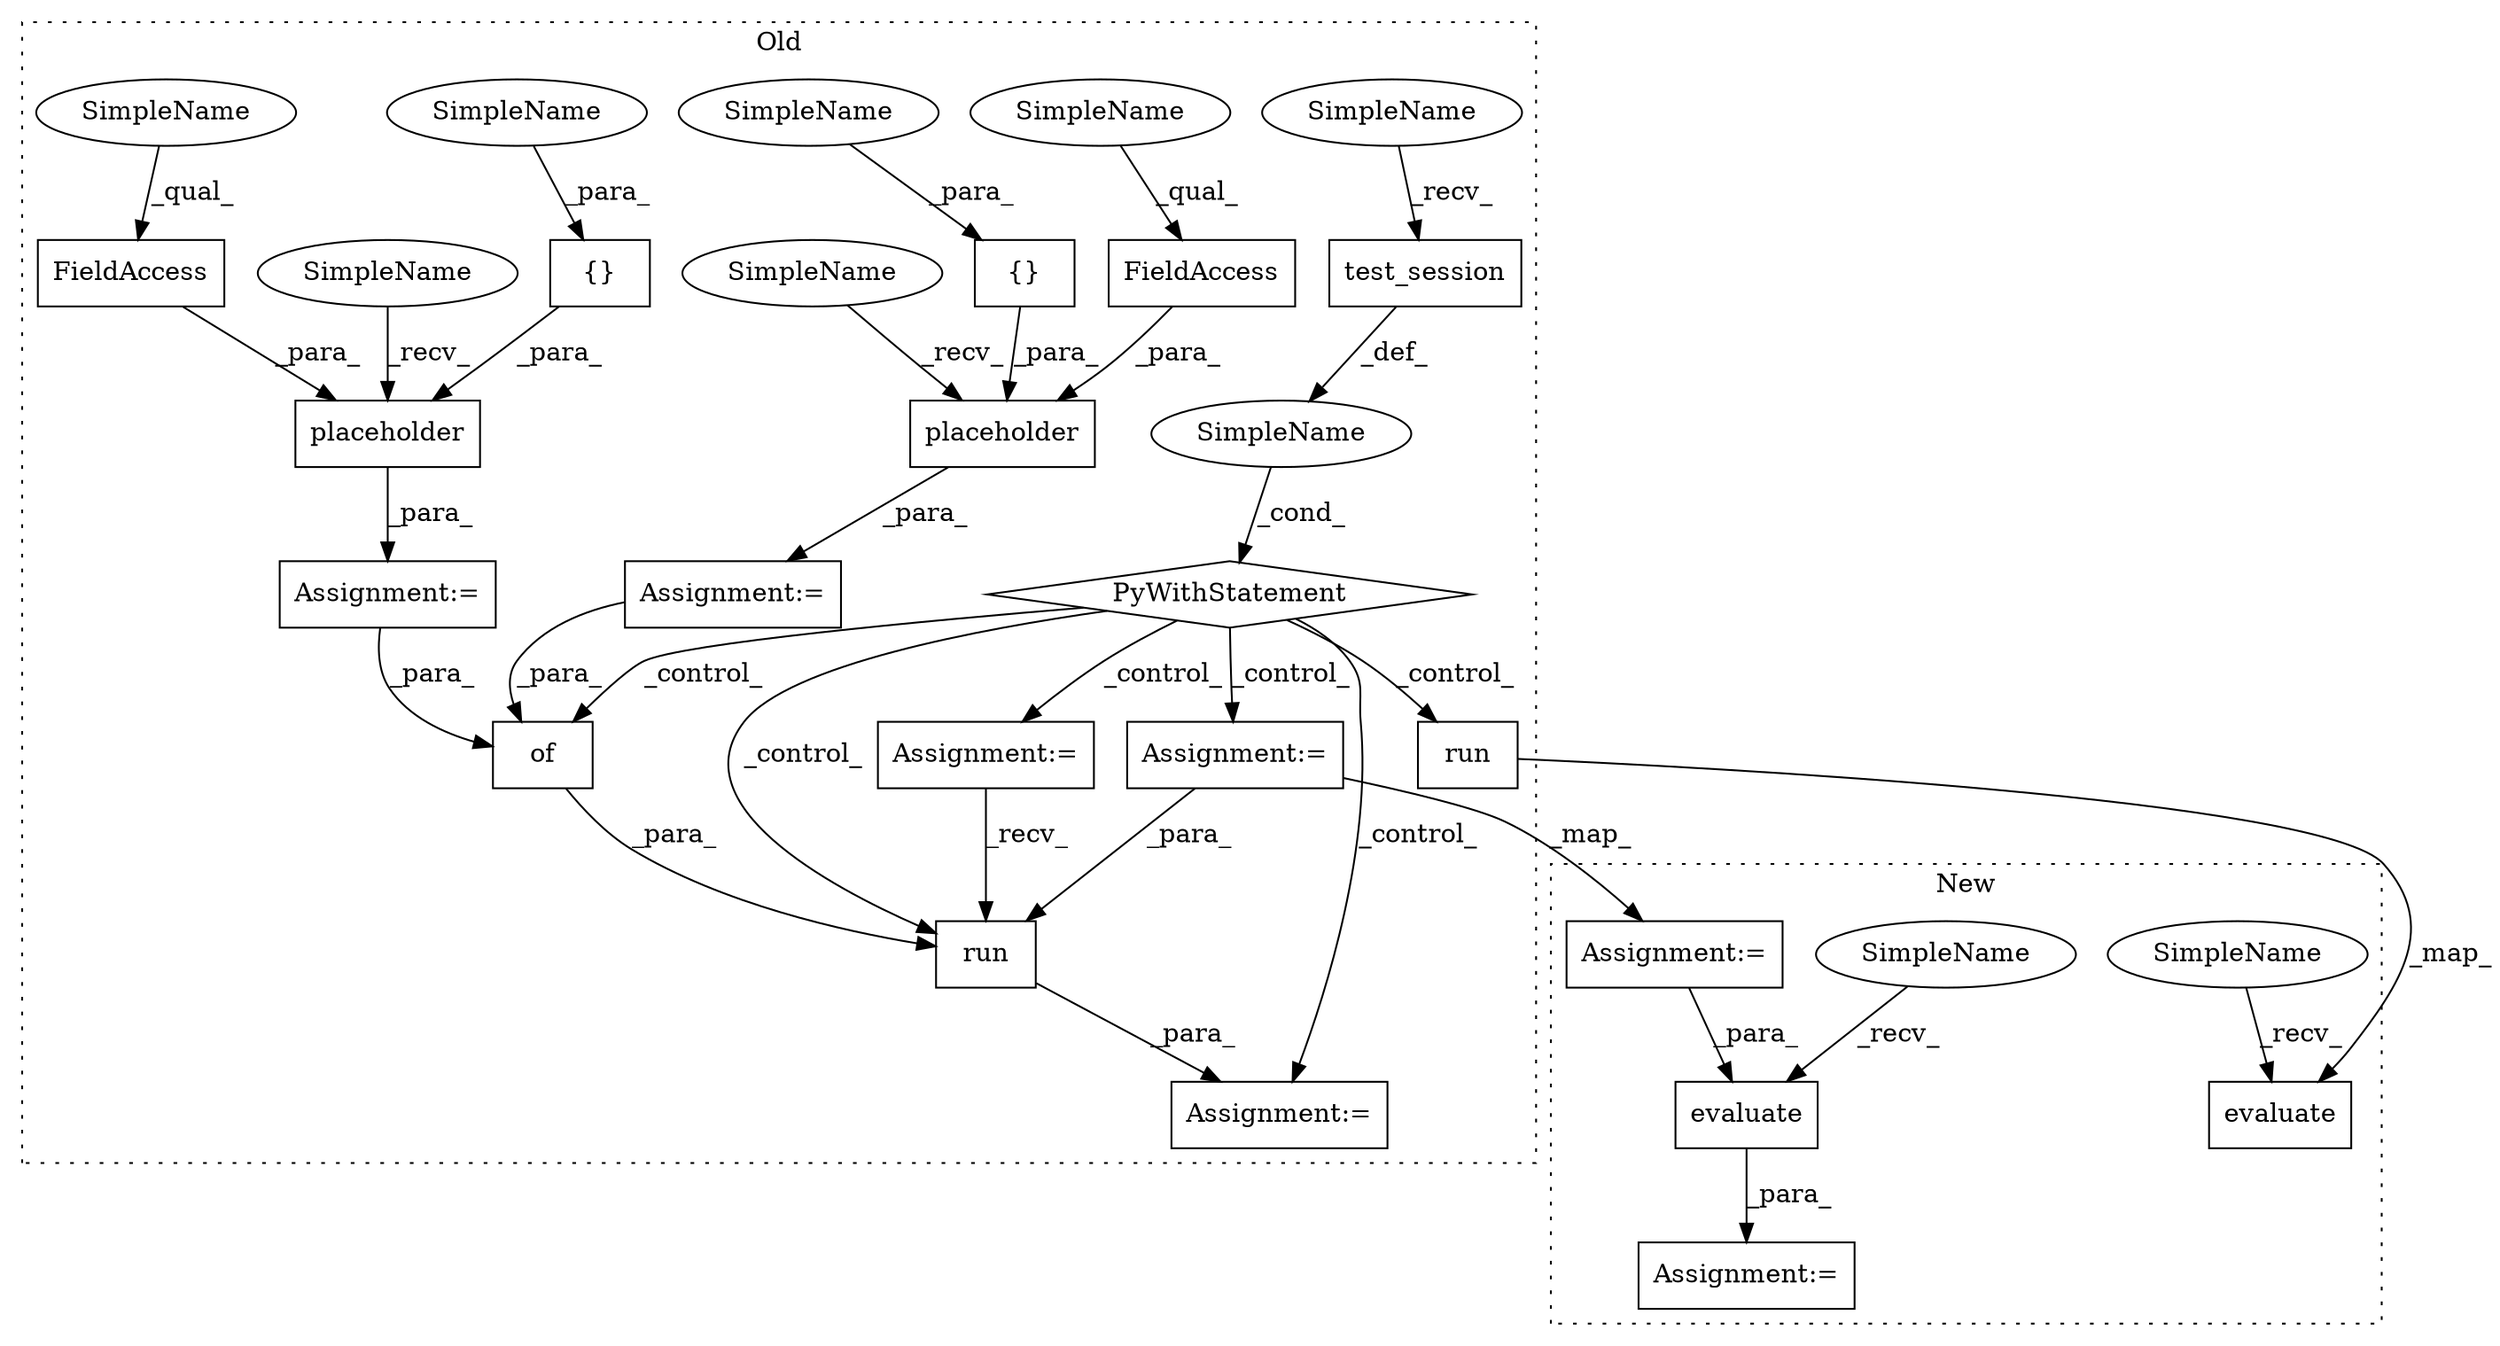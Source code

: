 digraph G {
subgraph cluster0 {
1 [label="{}" a="4" s="8293,8316" l="1,1" shape="box"];
3 [label="Assignment:=" a="7" s="9885" l="1" shape="box"];
4 [label="Assignment:=" a="7" s="8241" l="1" shape="box"];
5 [label="Assignment:=" a="7" s="9575" l="7" shape="box"];
6 [label="run" a="32" s="9894,9985" l="4,1" shape="box"];
7 [label="{}" a="4" s="8107,8130" l="1,1" shape="box"];
8 [label="of" a="32" s="9910,9984" l="3,1" shape="box"];
9 [label="placeholder" a="32" s="8253,8317" l="12,1" shape="box"];
10 [label="FieldAccess" a="22" s="8265" l="18" shape="box"];
11 [label="PyWithStatement" a="104" s="9532,9561" l="10,2" shape="diamond"];
13 [label="run" a="32" s="9632" l="5" shape="box"];
14 [label="test_session" a="32" s="9547" l="14" shape="box"];
15 [label="FieldAccess" a="22" s="8079" l="18" shape="box"];
16 [label="SimpleName" a="42" s="" l="" shape="ellipse"];
17 [label="placeholder" a="32" s="8067,8131" l="12,1" shape="box"];
19 [label="Assignment:=" a="7" s="8055" l="1" shape="box"];
20 [label="Assignment:=" a="7" s="9652" l="1" shape="box"];
22 [label="SimpleName" a="42" s="8265" l="10" shape="ellipse"];
23 [label="SimpleName" a="42" s="8056" l="10" shape="ellipse"];
24 [label="SimpleName" a="42" s="8242" l="10" shape="ellipse"];
25 [label="SimpleName" a="42" s="8079" l="10" shape="ellipse"];
26 [label="SimpleName" a="42" s="9542" l="4" shape="ellipse"];
27 [label="SimpleName" a="42" s="8108" l="10" shape="ellipse"];
28 [label="SimpleName" a="42" s="8294" l="10" shape="ellipse"];
label = "Old";
style="dotted";
}
subgraph cluster1 {
2 [label="evaluate" a="32" s="9595,9611" l="9,1" shape="box"];
12 [label="evaluate" a="32" s="9296,9346" l="9,1" shape="box"];
18 [label="Assignment:=" a="7" s="9589" l="1" shape="box"];
21 [label="Assignment:=" a="7" s="9360" l="1" shape="box"];
29 [label="SimpleName" a="42" s="9590" l="4" shape="ellipse"];
30 [label="SimpleName" a="42" s="9291" l="4" shape="ellipse"];
label = "New";
style="dotted";
}
1 -> 9 [label="_para_"];
2 -> 18 [label="_para_"];
4 -> 8 [label="_para_"];
5 -> 6 [label="_recv_"];
6 -> 3 [label="_para_"];
7 -> 17 [label="_para_"];
8 -> 6 [label="_para_"];
9 -> 4 [label="_para_"];
10 -> 9 [label="_para_"];
11 -> 5 [label="_control_"];
11 -> 13 [label="_control_"];
11 -> 3 [label="_control_"];
11 -> 8 [label="_control_"];
11 -> 6 [label="_control_"];
11 -> 20 [label="_control_"];
13 -> 12 [label="_map_"];
14 -> 16 [label="_def_"];
15 -> 17 [label="_para_"];
16 -> 11 [label="_cond_"];
17 -> 19 [label="_para_"];
19 -> 8 [label="_para_"];
20 -> 6 [label="_para_"];
20 -> 21 [label="_map_"];
21 -> 2 [label="_para_"];
22 -> 10 [label="_qual_"];
23 -> 17 [label="_recv_"];
24 -> 9 [label="_recv_"];
25 -> 15 [label="_qual_"];
26 -> 14 [label="_recv_"];
27 -> 7 [label="_para_"];
28 -> 1 [label="_para_"];
29 -> 2 [label="_recv_"];
30 -> 12 [label="_recv_"];
}
